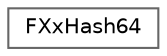 digraph "Graphical Class Hierarchy"
{
 // INTERACTIVE_SVG=YES
 // LATEX_PDF_SIZE
  bgcolor="transparent";
  edge [fontname=Helvetica,fontsize=10,labelfontname=Helvetica,labelfontsize=10];
  node [fontname=Helvetica,fontsize=10,shape=box,height=0.2,width=0.4];
  rankdir="LR";
  Node0 [id="Node000000",label="FXxHash64",height=0.2,width=0.4,color="grey40", fillcolor="white", style="filled",URL="$d1/df2/structFXxHash64.html",tooltip="A 64-bit hash from XXH3."];
}

